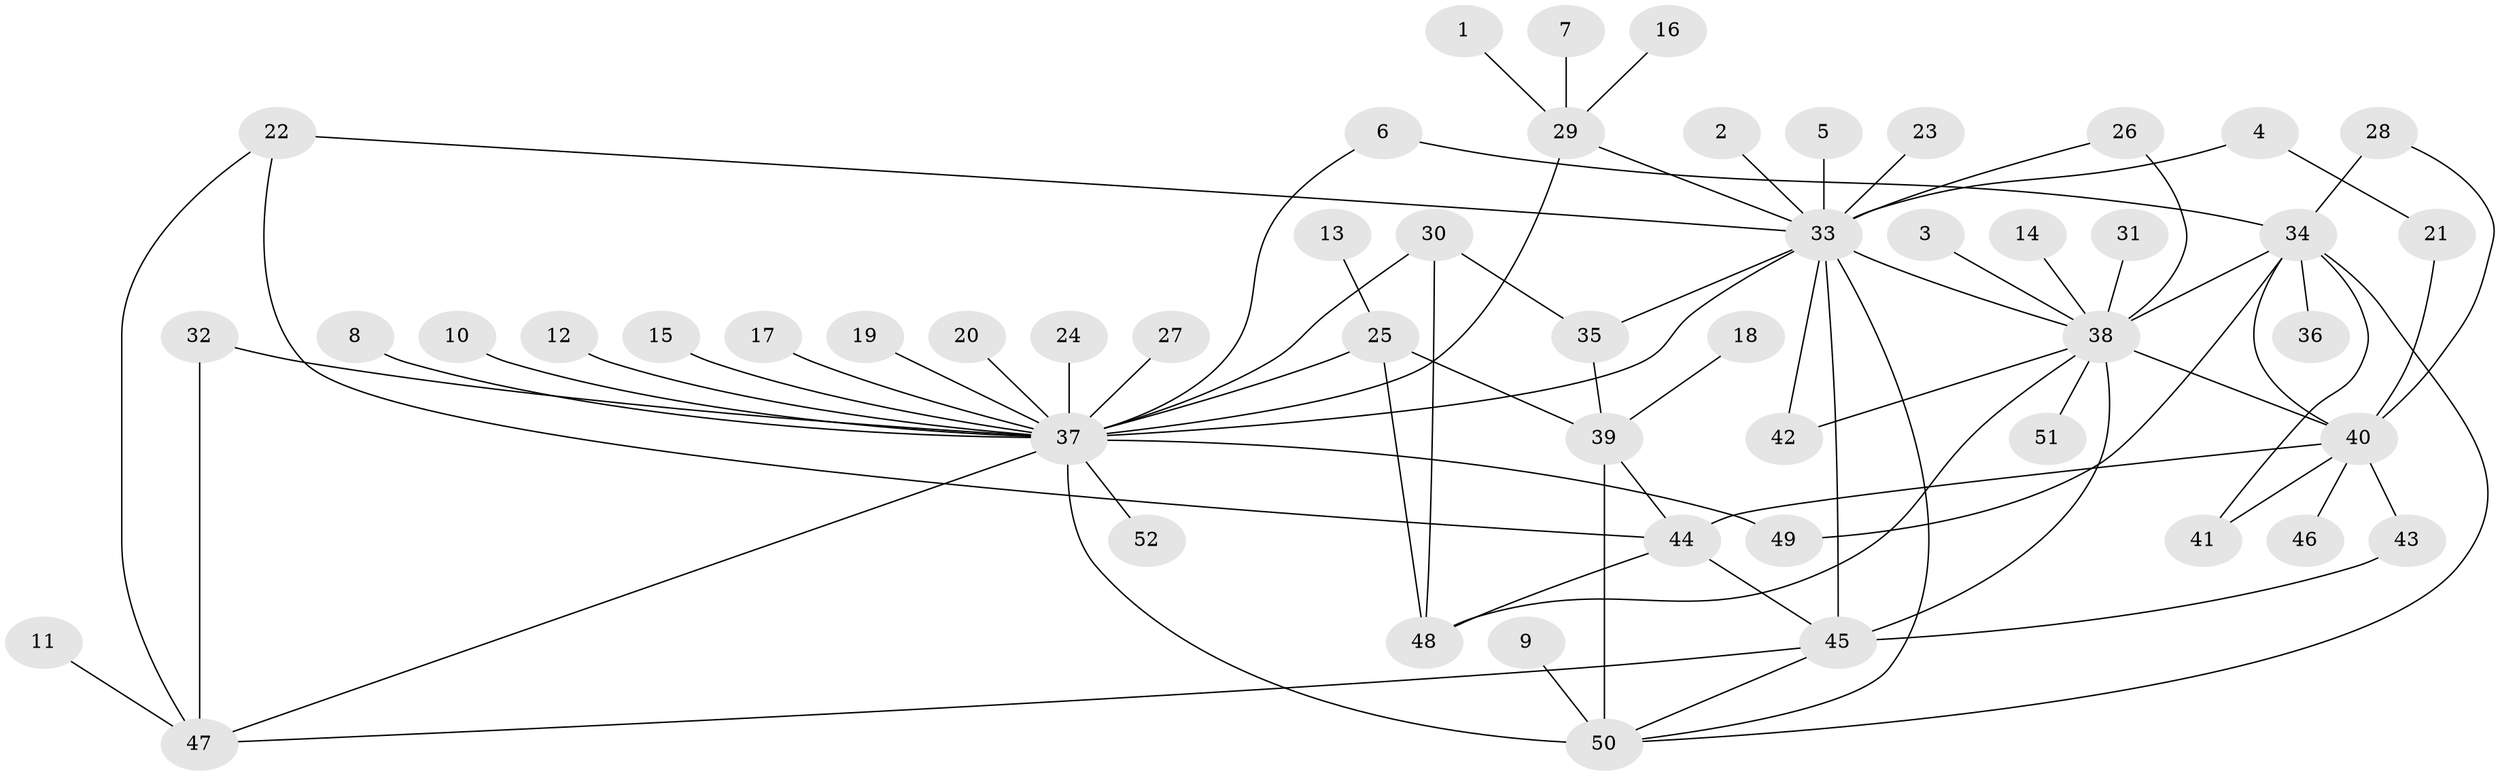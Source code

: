 // original degree distribution, {15: 0.009615384615384616, 25: 0.009615384615384616, 8: 0.009615384615384616, 5: 0.07692307692307693, 13: 0.009615384615384616, 7: 0.019230769230769232, 2: 0.25961538461538464, 11: 0.009615384615384616, 1: 0.46153846153846156, 3: 0.07692307692307693, 4: 0.04807692307692308, 6: 0.009615384615384616}
// Generated by graph-tools (version 1.1) at 2025/49/03/09/25 03:49:49]
// undirected, 52 vertices, 77 edges
graph export_dot {
graph [start="1"]
  node [color=gray90,style=filled];
  1;
  2;
  3;
  4;
  5;
  6;
  7;
  8;
  9;
  10;
  11;
  12;
  13;
  14;
  15;
  16;
  17;
  18;
  19;
  20;
  21;
  22;
  23;
  24;
  25;
  26;
  27;
  28;
  29;
  30;
  31;
  32;
  33;
  34;
  35;
  36;
  37;
  38;
  39;
  40;
  41;
  42;
  43;
  44;
  45;
  46;
  47;
  48;
  49;
  50;
  51;
  52;
  1 -- 29 [weight=1.0];
  2 -- 33 [weight=1.0];
  3 -- 38 [weight=1.0];
  4 -- 21 [weight=1.0];
  4 -- 33 [weight=1.0];
  5 -- 33 [weight=1.0];
  6 -- 34 [weight=1.0];
  6 -- 37 [weight=1.0];
  7 -- 29 [weight=1.0];
  8 -- 37 [weight=1.0];
  9 -- 50 [weight=1.0];
  10 -- 37 [weight=1.0];
  11 -- 47 [weight=1.0];
  12 -- 37 [weight=1.0];
  13 -- 25 [weight=1.0];
  14 -- 38 [weight=1.0];
  15 -- 37 [weight=1.0];
  16 -- 29 [weight=1.0];
  17 -- 37 [weight=1.0];
  18 -- 39 [weight=1.0];
  19 -- 37 [weight=1.0];
  20 -- 37 [weight=1.0];
  21 -- 40 [weight=1.0];
  22 -- 33 [weight=1.0];
  22 -- 44 [weight=1.0];
  22 -- 47 [weight=1.0];
  23 -- 33 [weight=1.0];
  24 -- 37 [weight=1.0];
  25 -- 37 [weight=1.0];
  25 -- 39 [weight=1.0];
  25 -- 48 [weight=1.0];
  26 -- 33 [weight=1.0];
  26 -- 38 [weight=1.0];
  27 -- 37 [weight=1.0];
  28 -- 34 [weight=1.0];
  28 -- 40 [weight=1.0];
  29 -- 33 [weight=1.0];
  29 -- 37 [weight=1.0];
  30 -- 35 [weight=1.0];
  30 -- 37 [weight=1.0];
  30 -- 48 [weight=1.0];
  31 -- 38 [weight=1.0];
  32 -- 37 [weight=1.0];
  32 -- 47 [weight=1.0];
  33 -- 35 [weight=1.0];
  33 -- 37 [weight=1.0];
  33 -- 38 [weight=1.0];
  33 -- 42 [weight=1.0];
  33 -- 45 [weight=1.0];
  33 -- 50 [weight=1.0];
  34 -- 36 [weight=1.0];
  34 -- 38 [weight=1.0];
  34 -- 40 [weight=1.0];
  34 -- 41 [weight=1.0];
  34 -- 49 [weight=1.0];
  34 -- 50 [weight=1.0];
  35 -- 39 [weight=1.0];
  37 -- 47 [weight=1.0];
  37 -- 49 [weight=1.0];
  37 -- 50 [weight=2.0];
  37 -- 52 [weight=1.0];
  38 -- 40 [weight=2.0];
  38 -- 42 [weight=1.0];
  38 -- 45 [weight=2.0];
  38 -- 48 [weight=1.0];
  38 -- 51 [weight=1.0];
  39 -- 44 [weight=1.0];
  39 -- 50 [weight=1.0];
  40 -- 41 [weight=1.0];
  40 -- 43 [weight=1.0];
  40 -- 44 [weight=1.0];
  40 -- 46 [weight=1.0];
  43 -- 45 [weight=1.0];
  44 -- 45 [weight=1.0];
  44 -- 48 [weight=1.0];
  45 -- 47 [weight=1.0];
  45 -- 50 [weight=1.0];
}
